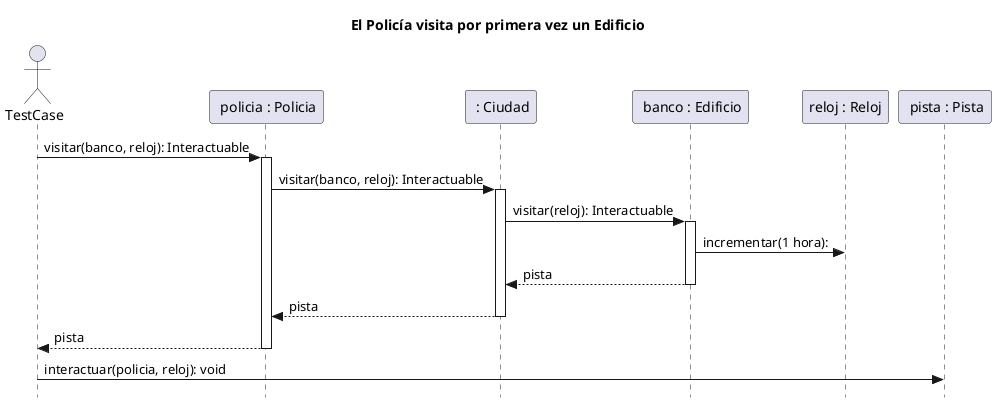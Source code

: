 @startuml
skinparam style strictuml
title:  El Policía visita por primera vez un Edificio
actor TestCase

participant " policia : Policia" as policia
participant " : Ciudad" as ciudad
participant " banco : Edificio" as banco
participant "reloj : Reloj" as reloj
participant " pista : Pista" as pista

TestCase -> policia: visitar(banco, reloj): Interactuable
activate policia
policia -> ciudad: visitar(banco, reloj): Interactuable
activate ciudad
ciudad -> banco: visitar(reloj): Interactuable
activate banco
banco -> reloj: incrementar(1 hora):
return pista
return pista
return pista
TestCase -> pista: interactuar(policia, reloj): void

@enduml
